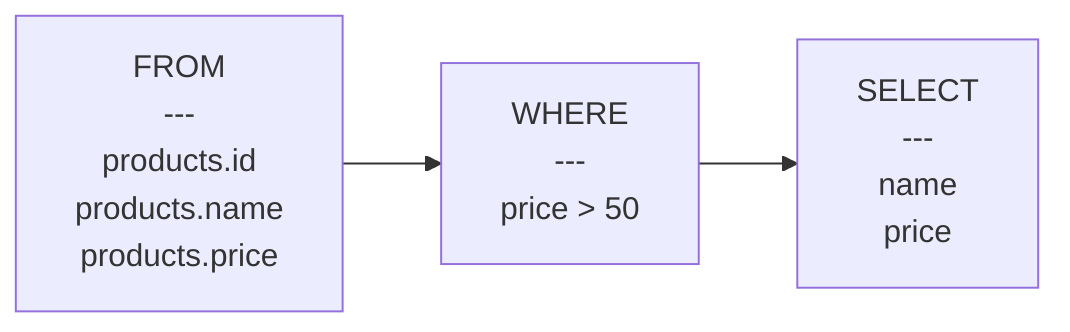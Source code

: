 flowchart LR
    node_0["FROM<br/>---<br/>products.id<br/>products.name<br/>products.price"]
    node_1["WHERE<br/>---<br/>price &gt; 50"]
    node_2["SELECT<br/>---<br/>name<br/>price"]
    node_0 --> node_1
    node_1 --> node_2